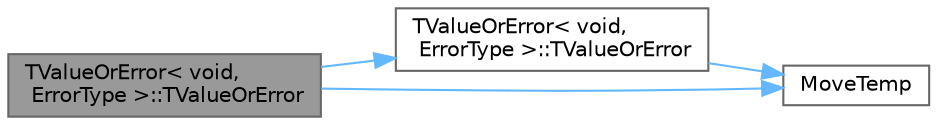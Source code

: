 digraph "TValueOrError&lt; void, ErrorType &gt;::TValueOrError"
{
 // INTERACTIVE_SVG=YES
 // LATEX_PDF_SIZE
  bgcolor="transparent";
  edge [fontname=Helvetica,fontsize=10,labelfontname=Helvetica,labelfontsize=10];
  node [fontname=Helvetica,fontsize=10,shape=box,height=0.2,width=0.4];
  rankdir="LR";
  Node1 [id="Node000001",label="TValueOrError\< void,\l ErrorType \>::TValueOrError",height=0.2,width=0.4,color="gray40", fillcolor="grey60", style="filled", fontcolor="black",tooltip="Construct the error from a proxy from MakeError."];
  Node1 -> Node2 [id="edge1_Node000001_Node000002",color="steelblue1",style="solid",tooltip=" "];
  Node2 [id="Node000002",label="TValueOrError\< void,\l ErrorType \>::TValueOrError",height=0.2,width=0.4,color="grey40", fillcolor="white", style="filled",URL="$d5/d51/classTValueOrError_3_01void_00_01ErrorType_01_4.html#acf1157b8aadf21784b1f679f93842c9b",tooltip=" "];
  Node2 -> Node3 [id="edge2_Node000002_Node000003",color="steelblue1",style="solid",tooltip=" "];
  Node3 [id="Node000003",label="MoveTemp",height=0.2,width=0.4,color="grey40", fillcolor="white", style="filled",URL="$d4/d24/UnrealTemplate_8h.html#ad5e6c049aeb9c9115fec514ba581dbb6",tooltip="MoveTemp will cast a reference to an rvalue reference."];
  Node1 -> Node3 [id="edge3_Node000001_Node000003",color="steelblue1",style="solid",tooltip=" "];
}
